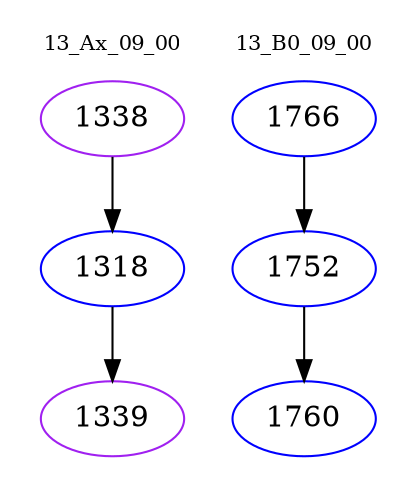 digraph{
subgraph cluster_0 {
color = white
label = "13_Ax_09_00";
fontsize=10;
T0_1338 [label="1338", color="purple"]
T0_1338 -> T0_1318 [color="black"]
T0_1318 [label="1318", color="blue"]
T0_1318 -> T0_1339 [color="black"]
T0_1339 [label="1339", color="purple"]
}
subgraph cluster_1 {
color = white
label = "13_B0_09_00";
fontsize=10;
T1_1766 [label="1766", color="blue"]
T1_1766 -> T1_1752 [color="black"]
T1_1752 [label="1752", color="blue"]
T1_1752 -> T1_1760 [color="black"]
T1_1760 [label="1760", color="blue"]
}
}
